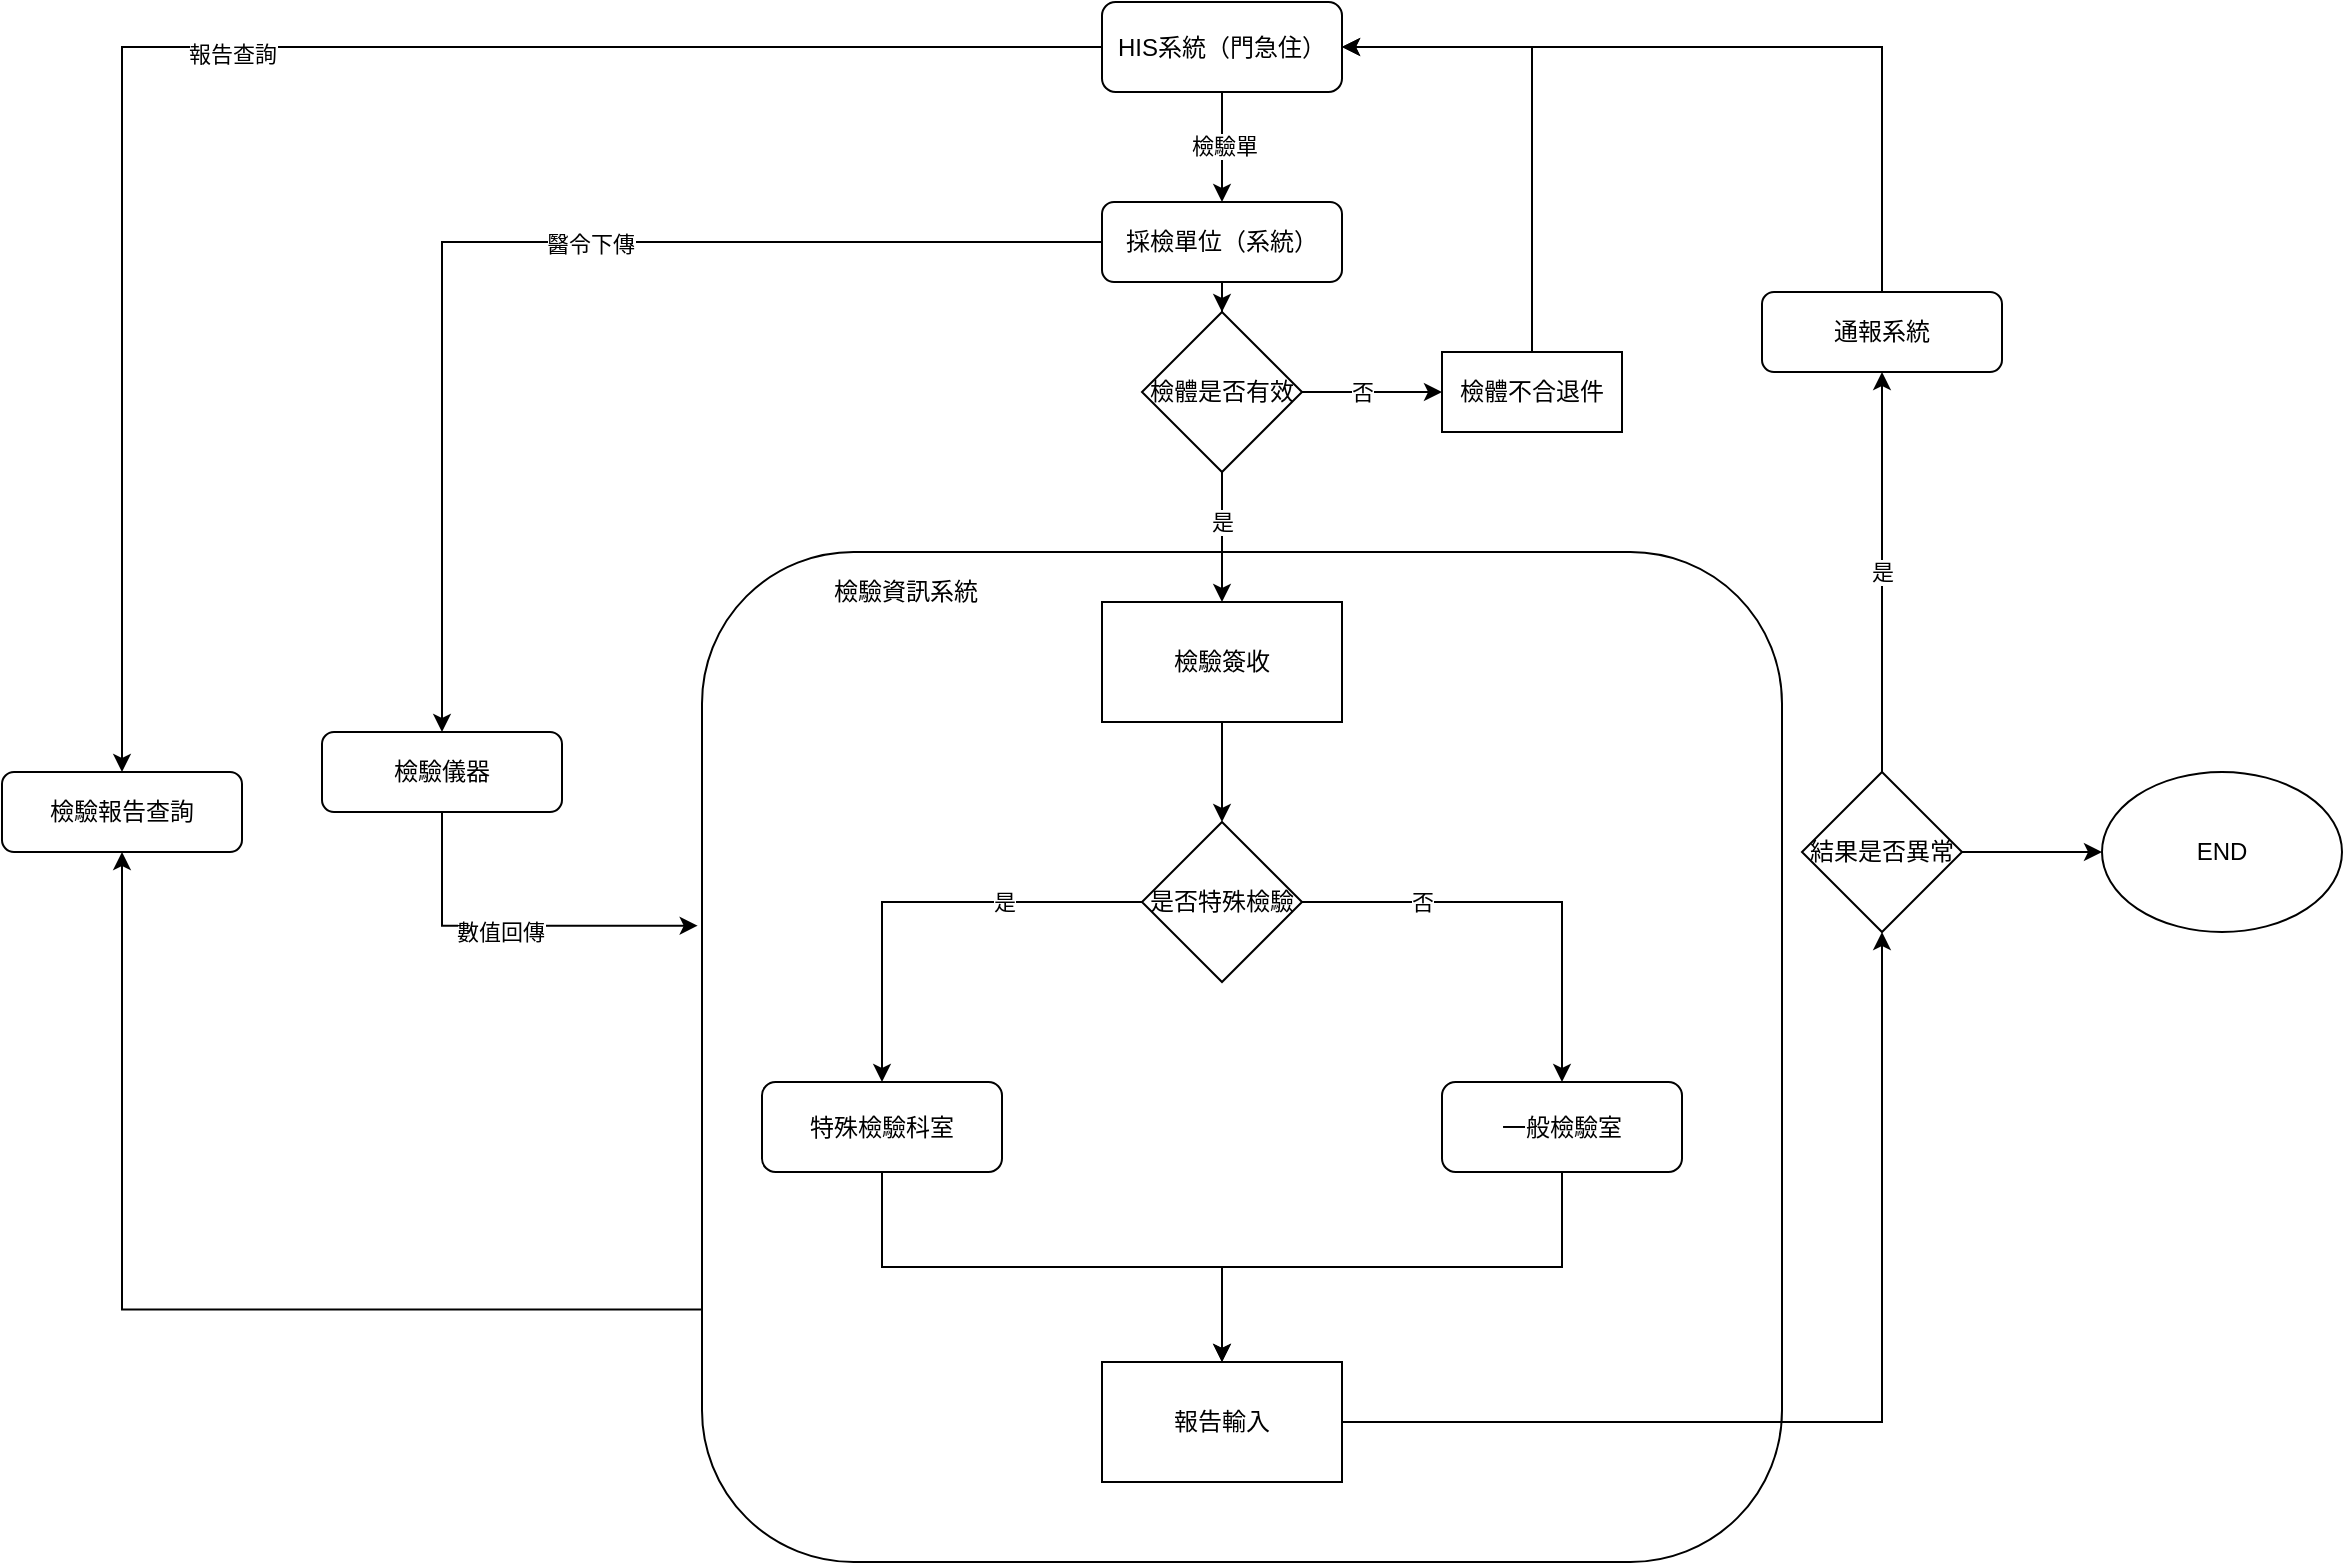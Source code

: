 <mxfile version="24.7.3" type="github">
  <diagram id="C5RBs43oDa-KdzZeNtuy" name="Page-1">
    <mxGraphModel dx="2856" dy="925" grid="1" gridSize="10" guides="1" tooltips="1" connect="1" arrows="1" fold="1" page="1" pageScale="1" pageWidth="1169" pageHeight="827" math="0" shadow="0">
      <root>
        <mxCell id="WIyWlLk6GJQsqaUBKTNV-0" />
        <mxCell id="WIyWlLk6GJQsqaUBKTNV-1" parent="WIyWlLk6GJQsqaUBKTNV-0" />
        <mxCell id="7fBHYdW7NXOMwtXrczqz-45" value="" style="group" parent="WIyWlLk6GJQsqaUBKTNV-1" vertex="1" connectable="0">
          <mxGeometry x="30" y="315" width="540" height="505" as="geometry" />
        </mxCell>
        <mxCell id="7fBHYdW7NXOMwtXrczqz-2" value="" style="rounded=1;whiteSpace=wrap;html=1;fontSize=12;glass=0;strokeWidth=1;shadow=0;" parent="7fBHYdW7NXOMwtXrczqz-45" vertex="1">
          <mxGeometry width="540" height="505" as="geometry" />
        </mxCell>
        <mxCell id="7fBHYdW7NXOMwtXrczqz-24" style="edgeStyle=orthogonalEdgeStyle;rounded=0;orthogonalLoop=1;jettySize=auto;html=1;" parent="7fBHYdW7NXOMwtXrczqz-45" source="7fBHYdW7NXOMwtXrczqz-5" target="7fBHYdW7NXOMwtXrczqz-16" edge="1">
          <mxGeometry relative="1" as="geometry" />
        </mxCell>
        <mxCell id="7fBHYdW7NXOMwtXrczqz-5" value="檢驗簽收" style="rounded=0;whiteSpace=wrap;html=1;" parent="7fBHYdW7NXOMwtXrczqz-45" vertex="1">
          <mxGeometry x="200" y="25" width="120" height="60" as="geometry" />
        </mxCell>
        <mxCell id="7fBHYdW7NXOMwtXrczqz-8" value="報告輸入" style="rounded=0;whiteSpace=wrap;html=1;" parent="7fBHYdW7NXOMwtXrczqz-45" vertex="1">
          <mxGeometry x="200" y="405" width="120" height="60" as="geometry" />
        </mxCell>
        <mxCell id="7fBHYdW7NXOMwtXrczqz-22" style="edgeStyle=orthogonalEdgeStyle;rounded=0;orthogonalLoop=1;jettySize=auto;html=1;" parent="7fBHYdW7NXOMwtXrczqz-45" source="7fBHYdW7NXOMwtXrczqz-16" target="7fBHYdW7NXOMwtXrczqz-19" edge="1">
          <mxGeometry relative="1" as="geometry" />
        </mxCell>
        <mxCell id="7fBHYdW7NXOMwtXrczqz-23" value="是" style="edgeLabel;html=1;align=center;verticalAlign=middle;resizable=0;points=[];" parent="7fBHYdW7NXOMwtXrczqz-22" vertex="1" connectable="0">
          <mxGeometry x="-0.05" y="-1" relative="1" as="geometry">
            <mxPoint x="35" y="1" as="offset" />
          </mxGeometry>
        </mxCell>
        <mxCell id="7fBHYdW7NXOMwtXrczqz-27" style="edgeStyle=orthogonalEdgeStyle;rounded=0;orthogonalLoop=1;jettySize=auto;html=1;" parent="7fBHYdW7NXOMwtXrczqz-45" source="7fBHYdW7NXOMwtXrczqz-16" target="7fBHYdW7NXOMwtXrczqz-18" edge="1">
          <mxGeometry relative="1" as="geometry" />
        </mxCell>
        <mxCell id="7fBHYdW7NXOMwtXrczqz-28" value="否" style="edgeLabel;html=1;align=center;verticalAlign=middle;resizable=0;points=[];" parent="7fBHYdW7NXOMwtXrczqz-27" vertex="1" connectable="0">
          <mxGeometry x="0.305" y="1" relative="1" as="geometry">
            <mxPoint x="-71" y="-14" as="offset" />
          </mxGeometry>
        </mxCell>
        <mxCell id="7fBHYdW7NXOMwtXrczqz-16" value="是否特殊檢驗" style="rhombus;whiteSpace=wrap;html=1;" parent="7fBHYdW7NXOMwtXrczqz-45" vertex="1">
          <mxGeometry x="220" y="135" width="80" height="80" as="geometry" />
        </mxCell>
        <mxCell id="7fBHYdW7NXOMwtXrczqz-26" style="edgeStyle=orthogonalEdgeStyle;rounded=0;orthogonalLoop=1;jettySize=auto;html=1;entryX=0.5;entryY=0;entryDx=0;entryDy=0;exitX=0.5;exitY=1;exitDx=0;exitDy=0;" parent="7fBHYdW7NXOMwtXrczqz-45" source="7fBHYdW7NXOMwtXrczqz-18" target="7fBHYdW7NXOMwtXrczqz-8" edge="1">
          <mxGeometry relative="1" as="geometry" />
        </mxCell>
        <mxCell id="7fBHYdW7NXOMwtXrczqz-18" value="一般檢驗室" style="rounded=1;whiteSpace=wrap;html=1;fontSize=12;glass=0;strokeWidth=1;shadow=0;" parent="7fBHYdW7NXOMwtXrczqz-45" vertex="1">
          <mxGeometry x="370" y="265" width="120" height="45" as="geometry" />
        </mxCell>
        <mxCell id="7fBHYdW7NXOMwtXrczqz-25" style="edgeStyle=orthogonalEdgeStyle;rounded=0;orthogonalLoop=1;jettySize=auto;html=1;exitX=0.5;exitY=1;exitDx=0;exitDy=0;" parent="7fBHYdW7NXOMwtXrczqz-45" source="7fBHYdW7NXOMwtXrczqz-19" target="7fBHYdW7NXOMwtXrczqz-8" edge="1">
          <mxGeometry relative="1" as="geometry" />
        </mxCell>
        <mxCell id="7fBHYdW7NXOMwtXrczqz-19" value="特殊檢驗科室" style="rounded=1;whiteSpace=wrap;html=1;fontSize=12;glass=0;strokeWidth=1;shadow=0;" parent="7fBHYdW7NXOMwtXrczqz-45" vertex="1">
          <mxGeometry x="30" y="265" width="120" height="45" as="geometry" />
        </mxCell>
        <mxCell id="7fBHYdW7NXOMwtXrczqz-44" value="檢驗資訊系統" style="text;strokeColor=none;fillColor=none;align=left;verticalAlign=middle;spacingLeft=4;spacingRight=4;overflow=hidden;points=[[0,0.5],[1,0.5]];portConstraint=eastwest;rotatable=0;whiteSpace=wrap;html=1;" parent="7fBHYdW7NXOMwtXrczqz-45" vertex="1">
          <mxGeometry x="60" y="5" width="90" height="30" as="geometry" />
        </mxCell>
        <mxCell id="7fBHYdW7NXOMwtXrczqz-40" style="edgeStyle=orthogonalEdgeStyle;rounded=0;orthogonalLoop=1;jettySize=auto;html=1;entryX=0.5;entryY=1;entryDx=0;entryDy=0;exitX=0;exitY=0.75;exitDx=0;exitDy=0;" parent="WIyWlLk6GJQsqaUBKTNV-1" source="7fBHYdW7NXOMwtXrczqz-2" target="7fBHYdW7NXOMwtXrczqz-11" edge="1">
          <mxGeometry relative="1" as="geometry" />
        </mxCell>
        <mxCell id="7fBHYdW7NXOMwtXrczqz-14" style="edgeStyle=orthogonalEdgeStyle;rounded=0;orthogonalLoop=1;jettySize=auto;html=1;entryX=0.5;entryY=0;entryDx=0;entryDy=0;" parent="WIyWlLk6GJQsqaUBKTNV-1" source="7fBHYdW7NXOMwtXrczqz-0" target="7fBHYdW7NXOMwtXrczqz-1" edge="1">
          <mxGeometry relative="1" as="geometry" />
        </mxCell>
        <mxCell id="7fBHYdW7NXOMwtXrczqz-15" value="檢驗單" style="edgeLabel;html=1;align=center;verticalAlign=middle;resizable=0;points=[];" parent="7fBHYdW7NXOMwtXrczqz-14" vertex="1" connectable="0">
          <mxGeometry x="-0.025" y="1" relative="1" as="geometry">
            <mxPoint as="offset" />
          </mxGeometry>
        </mxCell>
        <mxCell id="7fBHYdW7NXOMwtXrczqz-41" style="edgeStyle=orthogonalEdgeStyle;rounded=0;orthogonalLoop=1;jettySize=auto;html=1;" parent="WIyWlLk6GJQsqaUBKTNV-1" source="7fBHYdW7NXOMwtXrczqz-0" target="7fBHYdW7NXOMwtXrczqz-11" edge="1">
          <mxGeometry relative="1" as="geometry" />
        </mxCell>
        <mxCell id="7fBHYdW7NXOMwtXrczqz-42" value="報告查詢" style="edgeLabel;html=1;align=center;verticalAlign=middle;resizable=0;points=[];" parent="7fBHYdW7NXOMwtXrczqz-41" vertex="1" connectable="0">
          <mxGeometry x="0.022" y="3" relative="1" as="geometry">
            <mxPoint as="offset" />
          </mxGeometry>
        </mxCell>
        <mxCell id="7fBHYdW7NXOMwtXrczqz-0" value="HIS系統（門急住）" style="rounded=1;whiteSpace=wrap;html=1;fontSize=12;glass=0;strokeWidth=1;shadow=0;" parent="WIyWlLk6GJQsqaUBKTNV-1" vertex="1">
          <mxGeometry x="230" y="40" width="120" height="45" as="geometry" />
        </mxCell>
        <mxCell id="7fBHYdW7NXOMwtXrczqz-17" style="edgeStyle=orthogonalEdgeStyle;rounded=0;orthogonalLoop=1;jettySize=auto;html=1;entryX=0.5;entryY=0;entryDx=0;entryDy=0;" parent="WIyWlLk6GJQsqaUBKTNV-1" source="7fBHYdW7NXOMwtXrczqz-1" target="Dou9-GebYEHmcND5IRnr-19" edge="1">
          <mxGeometry relative="1" as="geometry" />
        </mxCell>
        <mxCell id="7fBHYdW7NXOMwtXrczqz-36" style="edgeStyle=orthogonalEdgeStyle;rounded=0;orthogonalLoop=1;jettySize=auto;html=1;exitX=0;exitY=0.5;exitDx=0;exitDy=0;entryX=0.5;entryY=0;entryDx=0;entryDy=0;" parent="WIyWlLk6GJQsqaUBKTNV-1" source="7fBHYdW7NXOMwtXrczqz-1" target="7fBHYdW7NXOMwtXrczqz-3" edge="1">
          <mxGeometry relative="1" as="geometry" />
        </mxCell>
        <mxCell id="7fBHYdW7NXOMwtXrczqz-37" value="醫令下傳" style="edgeLabel;html=1;align=center;verticalAlign=middle;resizable=0;points=[];" parent="7fBHYdW7NXOMwtXrczqz-36" vertex="1" connectable="0">
          <mxGeometry x="-0.107" y="1" relative="1" as="geometry">
            <mxPoint as="offset" />
          </mxGeometry>
        </mxCell>
        <mxCell id="7fBHYdW7NXOMwtXrczqz-1" value="採檢單位（系統）" style="rounded=1;whiteSpace=wrap;html=1;fontSize=12;glass=0;strokeWidth=1;shadow=0;" parent="WIyWlLk6GJQsqaUBKTNV-1" vertex="1">
          <mxGeometry x="230" y="140" width="120" height="40" as="geometry" />
        </mxCell>
        <mxCell id="7fBHYdW7NXOMwtXrczqz-38" style="edgeStyle=orthogonalEdgeStyle;rounded=0;orthogonalLoop=1;jettySize=auto;html=1;entryX=-0.004;entryY=0.37;entryDx=0;entryDy=0;entryPerimeter=0;exitX=0.5;exitY=1;exitDx=0;exitDy=0;" parent="WIyWlLk6GJQsqaUBKTNV-1" source="7fBHYdW7NXOMwtXrczqz-3" target="7fBHYdW7NXOMwtXrczqz-2" edge="1">
          <mxGeometry relative="1" as="geometry" />
        </mxCell>
        <mxCell id="7fBHYdW7NXOMwtXrczqz-39" value="數值回傳" style="edgeLabel;html=1;align=center;verticalAlign=middle;resizable=0;points=[];" parent="7fBHYdW7NXOMwtXrczqz-38" vertex="1" connectable="0">
          <mxGeometry x="-0.067" y="-3" relative="1" as="geometry">
            <mxPoint as="offset" />
          </mxGeometry>
        </mxCell>
        <mxCell id="7fBHYdW7NXOMwtXrczqz-3" value="檢驗儀器" style="rounded=1;whiteSpace=wrap;html=1;fontSize=12;glass=0;strokeWidth=1;shadow=0;" parent="WIyWlLk6GJQsqaUBKTNV-1" vertex="1">
          <mxGeometry x="-160" y="405" width="120" height="40" as="geometry" />
        </mxCell>
        <mxCell id="7fBHYdW7NXOMwtXrczqz-29" style="edgeStyle=orthogonalEdgeStyle;rounded=0;orthogonalLoop=1;jettySize=auto;html=1;entryX=0.5;entryY=1;entryDx=0;entryDy=0;" parent="WIyWlLk6GJQsqaUBKTNV-1" source="7fBHYdW7NXOMwtXrczqz-8" target="7fBHYdW7NXOMwtXrczqz-10" edge="1">
          <mxGeometry relative="1" as="geometry" />
        </mxCell>
        <mxCell id="7fBHYdW7NXOMwtXrczqz-30" value="是" style="edgeStyle=orthogonalEdgeStyle;rounded=0;orthogonalLoop=1;jettySize=auto;html=1;exitX=0.5;exitY=0;exitDx=0;exitDy=0;entryX=0.5;entryY=1;entryDx=0;entryDy=0;" parent="WIyWlLk6GJQsqaUBKTNV-1" source="7fBHYdW7NXOMwtXrczqz-10" target="7fBHYdW7NXOMwtXrczqz-32" edge="1">
          <mxGeometry relative="1" as="geometry" />
        </mxCell>
        <mxCell id="7fBHYdW7NXOMwtXrczqz-35" style="edgeStyle=orthogonalEdgeStyle;rounded=0;orthogonalLoop=1;jettySize=auto;html=1;entryX=0;entryY=0.5;entryDx=0;entryDy=0;" parent="WIyWlLk6GJQsqaUBKTNV-1" source="7fBHYdW7NXOMwtXrczqz-10" target="7fBHYdW7NXOMwtXrczqz-34" edge="1">
          <mxGeometry relative="1" as="geometry" />
        </mxCell>
        <mxCell id="7fBHYdW7NXOMwtXrczqz-10" value="結果是否異常" style="rhombus;whiteSpace=wrap;html=1;" parent="WIyWlLk6GJQsqaUBKTNV-1" vertex="1">
          <mxGeometry x="580" y="425" width="80" height="80" as="geometry" />
        </mxCell>
        <mxCell id="7fBHYdW7NXOMwtXrczqz-11" value="檢驗報告查詢" style="rounded=1;whiteSpace=wrap;html=1;fontSize=12;glass=0;strokeWidth=1;shadow=0;" parent="WIyWlLk6GJQsqaUBKTNV-1" vertex="1">
          <mxGeometry x="-320" y="425" width="120" height="40" as="geometry" />
        </mxCell>
        <mxCell id="7fBHYdW7NXOMwtXrczqz-33" style="edgeStyle=orthogonalEdgeStyle;rounded=0;orthogonalLoop=1;jettySize=auto;html=1;entryX=1;entryY=0.5;entryDx=0;entryDy=0;exitX=0.5;exitY=0;exitDx=0;exitDy=0;" parent="WIyWlLk6GJQsqaUBKTNV-1" source="7fBHYdW7NXOMwtXrczqz-32" target="7fBHYdW7NXOMwtXrczqz-0" edge="1">
          <mxGeometry relative="1" as="geometry" />
        </mxCell>
        <mxCell id="7fBHYdW7NXOMwtXrczqz-32" value="通報系統" style="rounded=1;whiteSpace=wrap;html=1;fontSize=12;glass=0;strokeWidth=1;shadow=0;" parent="WIyWlLk6GJQsqaUBKTNV-1" vertex="1">
          <mxGeometry x="560" y="185" width="120" height="40" as="geometry" />
        </mxCell>
        <mxCell id="7fBHYdW7NXOMwtXrczqz-34" value="END" style="ellipse;whiteSpace=wrap;html=1;" parent="WIyWlLk6GJQsqaUBKTNV-1" vertex="1">
          <mxGeometry x="730" y="425" width="120" height="80" as="geometry" />
        </mxCell>
        <mxCell id="Dou9-GebYEHmcND5IRnr-18" style="edgeStyle=orthogonalEdgeStyle;rounded=0;orthogonalLoop=1;jettySize=auto;html=1;entryX=1;entryY=0.5;entryDx=0;entryDy=0;exitX=0.5;exitY=0;exitDx=0;exitDy=0;" edge="1" parent="WIyWlLk6GJQsqaUBKTNV-1" source="Dou9-GebYEHmcND5IRnr-15" target="7fBHYdW7NXOMwtXrczqz-0">
          <mxGeometry relative="1" as="geometry" />
        </mxCell>
        <mxCell id="Dou9-GebYEHmcND5IRnr-15" value="檢體不合退件" style="rounded=0;whiteSpace=wrap;html=1;" vertex="1" parent="WIyWlLk6GJQsqaUBKTNV-1">
          <mxGeometry x="400" y="215" width="90" height="40" as="geometry" />
        </mxCell>
        <mxCell id="Dou9-GebYEHmcND5IRnr-20" style="edgeStyle=orthogonalEdgeStyle;rounded=0;orthogonalLoop=1;jettySize=auto;html=1;entryX=0.5;entryY=0;entryDx=0;entryDy=0;" edge="1" parent="WIyWlLk6GJQsqaUBKTNV-1" source="Dou9-GebYEHmcND5IRnr-19" target="7fBHYdW7NXOMwtXrczqz-5">
          <mxGeometry relative="1" as="geometry" />
        </mxCell>
        <mxCell id="Dou9-GebYEHmcND5IRnr-22" value="是" style="edgeLabel;html=1;align=center;verticalAlign=middle;resizable=0;points=[];" vertex="1" connectable="0" parent="Dou9-GebYEHmcND5IRnr-20">
          <mxGeometry x="-0.582" relative="1" as="geometry">
            <mxPoint y="11" as="offset" />
          </mxGeometry>
        </mxCell>
        <mxCell id="Dou9-GebYEHmcND5IRnr-21" style="edgeStyle=orthogonalEdgeStyle;rounded=0;orthogonalLoop=1;jettySize=auto;html=1;entryX=0;entryY=0.5;entryDx=0;entryDy=0;" edge="1" parent="WIyWlLk6GJQsqaUBKTNV-1" source="Dou9-GebYEHmcND5IRnr-19" target="Dou9-GebYEHmcND5IRnr-15">
          <mxGeometry relative="1" as="geometry" />
        </mxCell>
        <mxCell id="Dou9-GebYEHmcND5IRnr-23" value="否" style="edgeLabel;html=1;align=center;verticalAlign=middle;resizable=0;points=[];" vertex="1" connectable="0" parent="Dou9-GebYEHmcND5IRnr-21">
          <mxGeometry x="-0.401" y="1" relative="1" as="geometry">
            <mxPoint x="9" y="1" as="offset" />
          </mxGeometry>
        </mxCell>
        <mxCell id="Dou9-GebYEHmcND5IRnr-19" value="檢體是否有效" style="rhombus;whiteSpace=wrap;html=1;" vertex="1" parent="WIyWlLk6GJQsqaUBKTNV-1">
          <mxGeometry x="250" y="195" width="80" height="80" as="geometry" />
        </mxCell>
      </root>
    </mxGraphModel>
  </diagram>
</mxfile>
